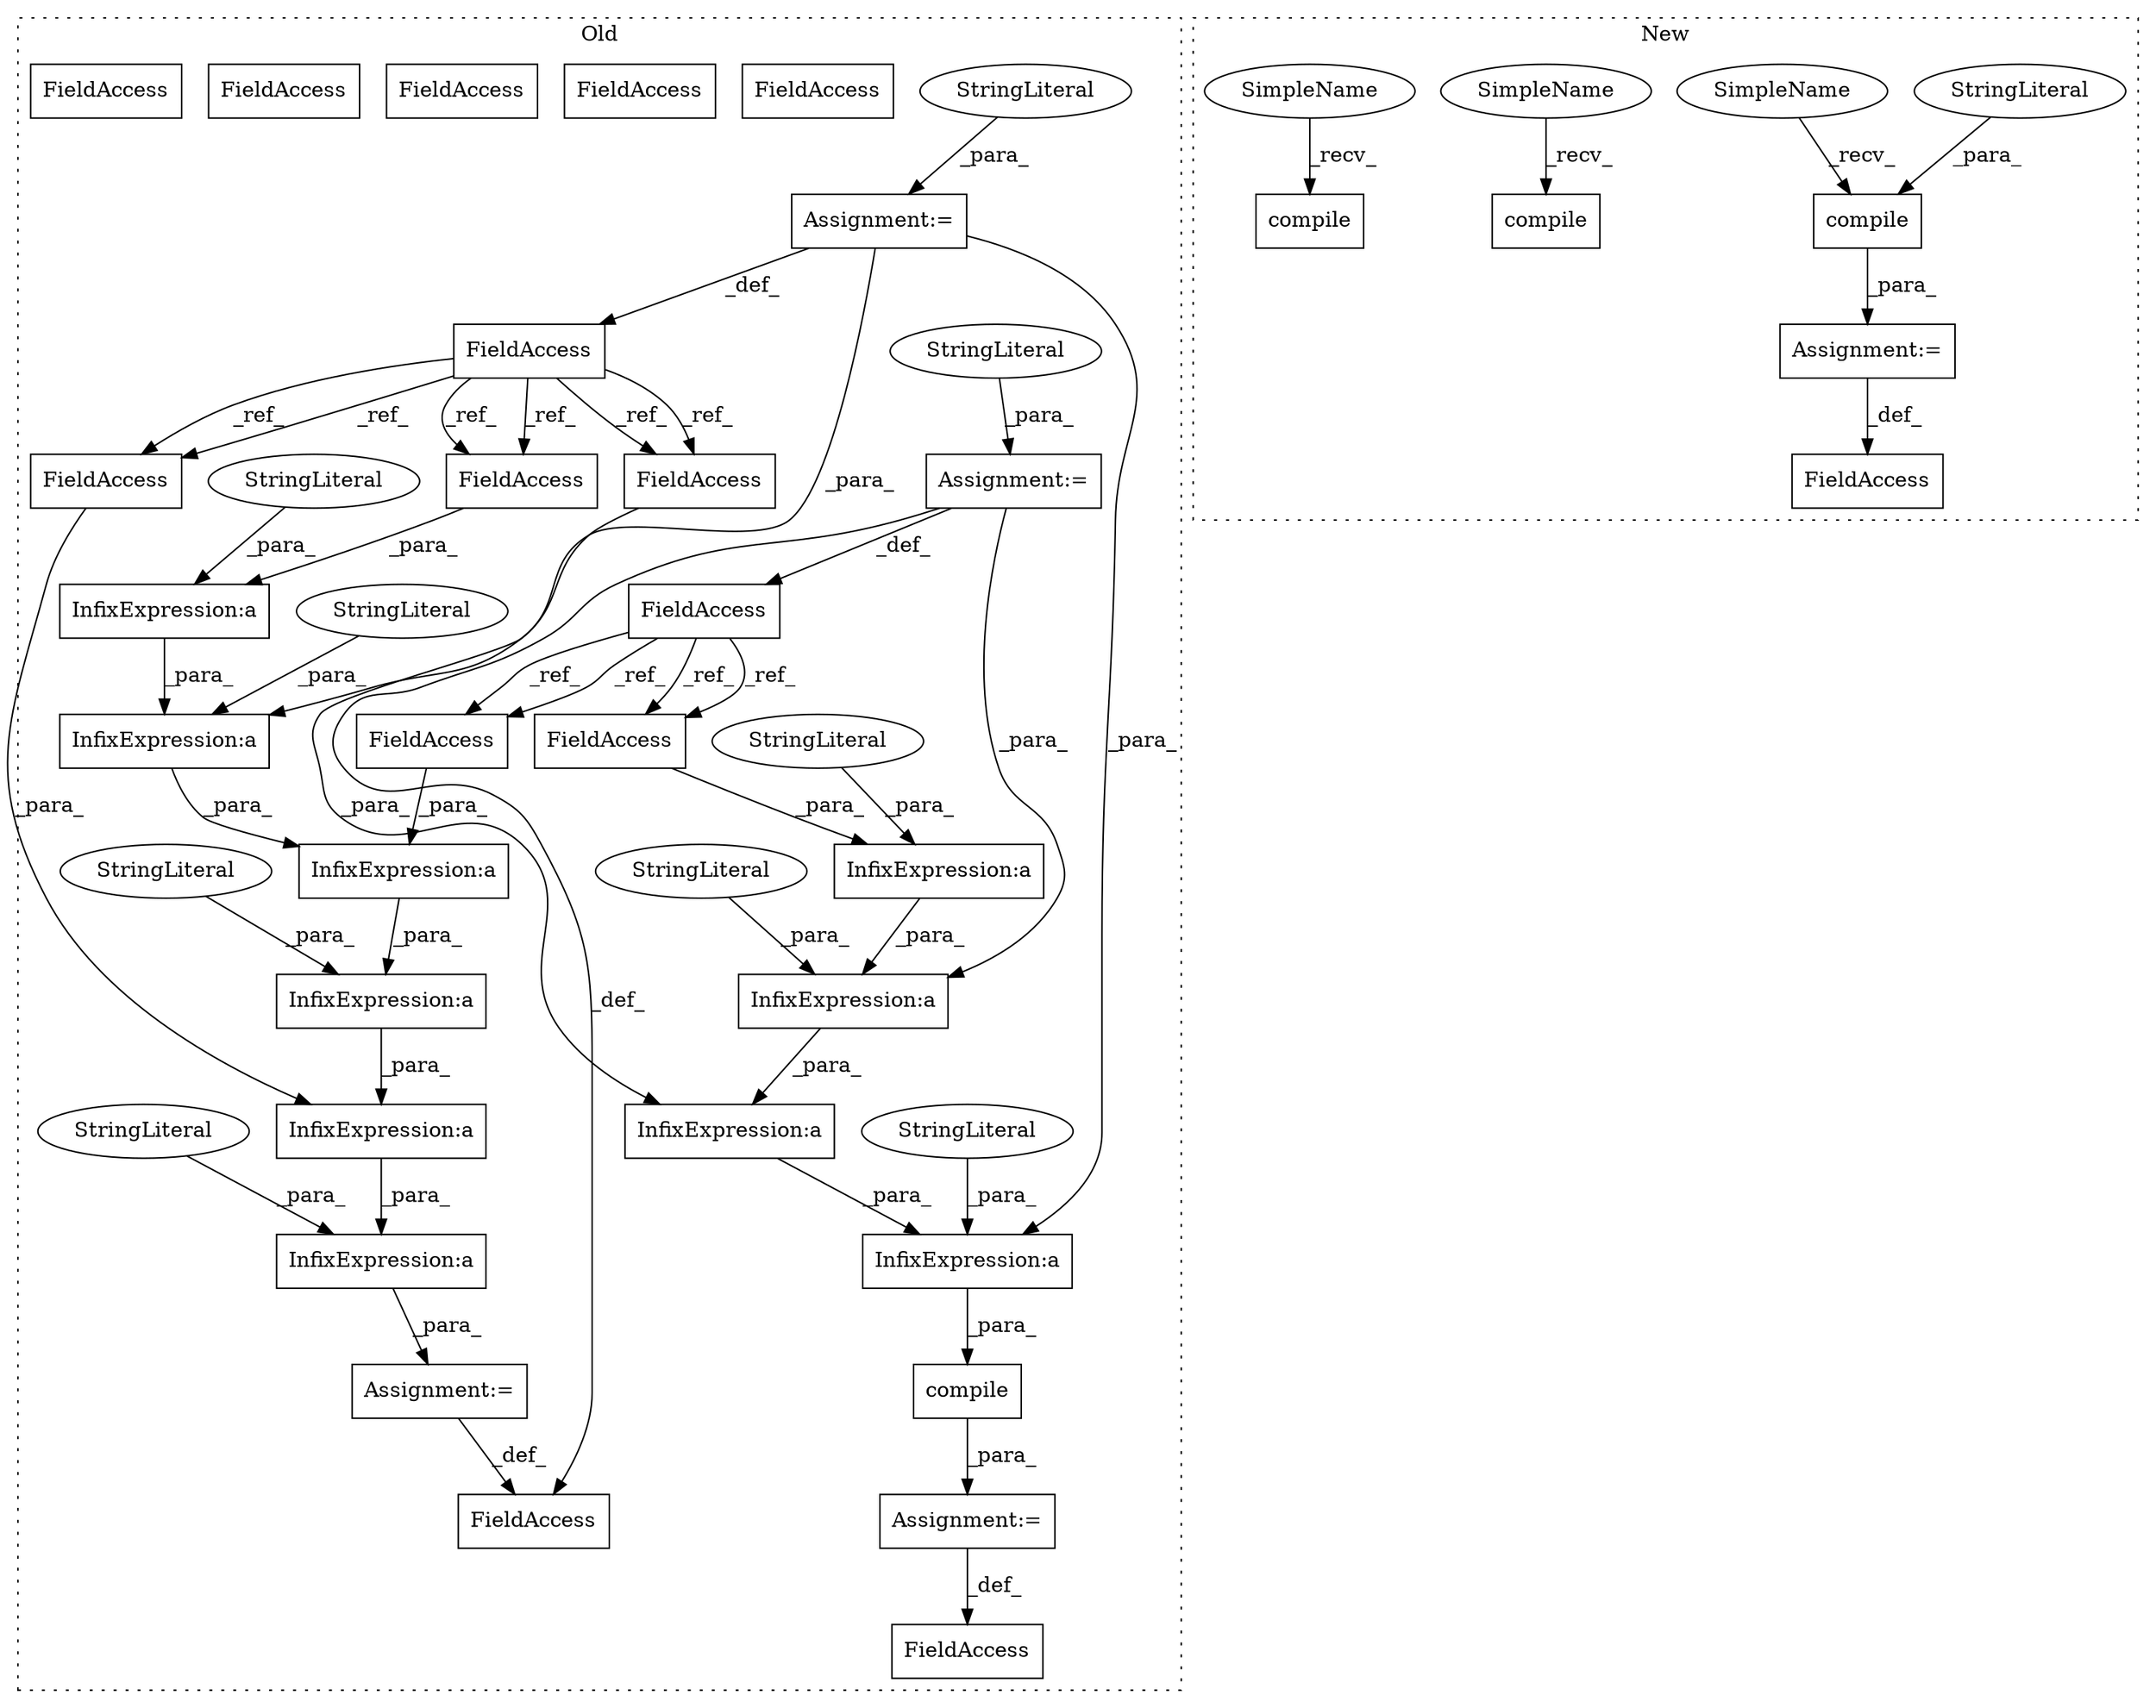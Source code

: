 digraph G {
subgraph cluster0 {
1 [label="compile" a="32" s="85065,85190" l="8,1" shape="box"];
4 [label="Assignment:=" a="7" s="85061" l="1" shape="box"];
5 [label="Assignment:=" a="7" s="84872" l="1" shape="box"];
6 [label="StringLiteral" a="45" s="84873" l="15" shape="ellipse"];
7 [label="FieldAccess" a="22" s="84855" l="17" shape="box"];
8 [label="FieldAccess" a="22" s="85145" l="17" shape="box"];
9 [label="FieldAccess" a="22" s="85334" l="17" shape="box"];
10 [label="FieldAccess" a="22" s="85262" l="17" shape="box"];
11 [label="Assignment:=" a="7" s="84910" l="1" shape="box"];
12 [label="StringLiteral" a="45" s="84911" l="123" shape="ellipse"];
13 [label="Assignment:=" a="7" s="85224" l="1" shape="box"];
14 [label="InfixExpression:a" a="27" s="85079" l="3" shape="box"];
15 [label="InfixExpression:a" a="27" s="85331" l="3" shape="box"];
16 [label="InfixExpression:a" a="27" s="85259" l="3" shape="box"];
17 [label="InfixExpression:a" a="27" s="85352" l="3" shape="box"];
18 [label="InfixExpression:a" a="27" s="85316" l="3" shape="box"];
19 [label="InfixExpression:a" a="27" s="85280" l="3" shape="box"];
20 [label="InfixExpression:a" a="27" s="85099" l="3" shape="box"];
21 [label="InfixExpression:a" a="27" s="85142" l="3" shape="box"];
22 [label="InfixExpression:a" a="27" s="85163" l="3" shape="box"];
23 [label="InfixExpression:a" a="27" s="85296" l="3" shape="box"];
25 [label="FieldAccess" a="22" s="85299" l="16" shape="box"];
26 [label="FieldAccess" a="22" s="85040" l="21" shape="box"];
27 [label="FieldAccess" a="22" s="84894" l="16" shape="box"];
29 [label="FieldAccess" a="22" s="85082" l="16" shape="box"];
30 [label="FieldAccess" a="22" s="85197" l="27" shape="box"];
31 [label="StringLiteral" a="45" s="85166" l="24" shape="ellipse"];
33 [label="StringLiteral" a="45" s="85355" l="3" shape="ellipse"];
34 [label="StringLiteral" a="45" s="85076" l="3" shape="ellipse"];
35 [label="StringLiteral" a="45" s="85231" l="28" shape="ellipse"];
36 [label="StringLiteral" a="45" s="85102" l="39" shape="ellipse"];
37 [label="StringLiteral" a="45" s="85283" l="12" shape="ellipse"];
38 [label="StringLiteral" a="45" s="85319" l="11" shape="ellipse"];
40 [label="FieldAccess" a="22" s="85082" l="16" shape="box"];
41 [label="FieldAccess" a="22" s="85299" l="16" shape="box"];
45 [label="FieldAccess" a="22" s="85334" l="17" shape="box"];
46 [label="FieldAccess" a="22" s="85145" l="17" shape="box"];
47 [label="FieldAccess" a="22" s="85262" l="17" shape="box"];
label = "Old";
style="dotted";
}
subgraph cluster1 {
2 [label="compile" a="32" s="80707,80725" l="8,1" shape="box"];
3 [label="Assignment:=" a="7" s="80703" l="1" shape="box"];
24 [label="FieldAccess" a="22" s="80684" l="19" shape="box"];
28 [label="compile" a="32" s="80559,80592" l="8,1" shape="box"];
32 [label="StringLiteral" a="45" s="80715" l="10" shape="ellipse"];
39 [label="compile" a="32" s="80622,80677" l="8,1" shape="box"];
42 [label="SimpleName" a="42" s="80556" l="2" shape="ellipse"];
43 [label="SimpleName" a="42" s="80704" l="2" shape="ellipse"];
44 [label="SimpleName" a="42" s="80619" l="2" shape="ellipse"];
label = "New";
style="dotted";
}
1 -> 4 [label="_para_"];
2 -> 3 [label="_para_"];
3 -> 24 [label="_def_"];
4 -> 26 [label="_def_"];
5 -> 7 [label="_def_"];
5 -> 22 [label="_para_"];
5 -> 19 [label="_para_"];
6 -> 5 [label="_para_"];
7 -> 47 [label="_ref_"];
7 -> 46 [label="_ref_"];
7 -> 46 [label="_ref_"];
7 -> 45 [label="_ref_"];
7 -> 47 [label="_ref_"];
7 -> 45 [label="_ref_"];
11 -> 20 [label="_para_"];
11 -> 27 [label="_def_"];
11 -> 30 [label="_def_"];
12 -> 11 [label="_para_"];
13 -> 30 [label="_def_"];
14 -> 20 [label="_para_"];
15 -> 17 [label="_para_"];
16 -> 19 [label="_para_"];
17 -> 13 [label="_para_"];
18 -> 15 [label="_para_"];
19 -> 23 [label="_para_"];
20 -> 21 [label="_para_"];
21 -> 22 [label="_para_"];
22 -> 1 [label="_para_"];
23 -> 18 [label="_para_"];
27 -> 41 [label="_ref_"];
27 -> 41 [label="_ref_"];
27 -> 40 [label="_ref_"];
27 -> 40 [label="_ref_"];
31 -> 22 [label="_para_"];
32 -> 2 [label="_para_"];
33 -> 17 [label="_para_"];
34 -> 14 [label="_para_"];
35 -> 16 [label="_para_"];
36 -> 20 [label="_para_"];
37 -> 19 [label="_para_"];
38 -> 18 [label="_para_"];
40 -> 14 [label="_para_"];
41 -> 23 [label="_para_"];
42 -> 28 [label="_recv_"];
43 -> 2 [label="_recv_"];
44 -> 39 [label="_recv_"];
45 -> 15 [label="_para_"];
46 -> 21 [label="_para_"];
47 -> 16 [label="_para_"];
}